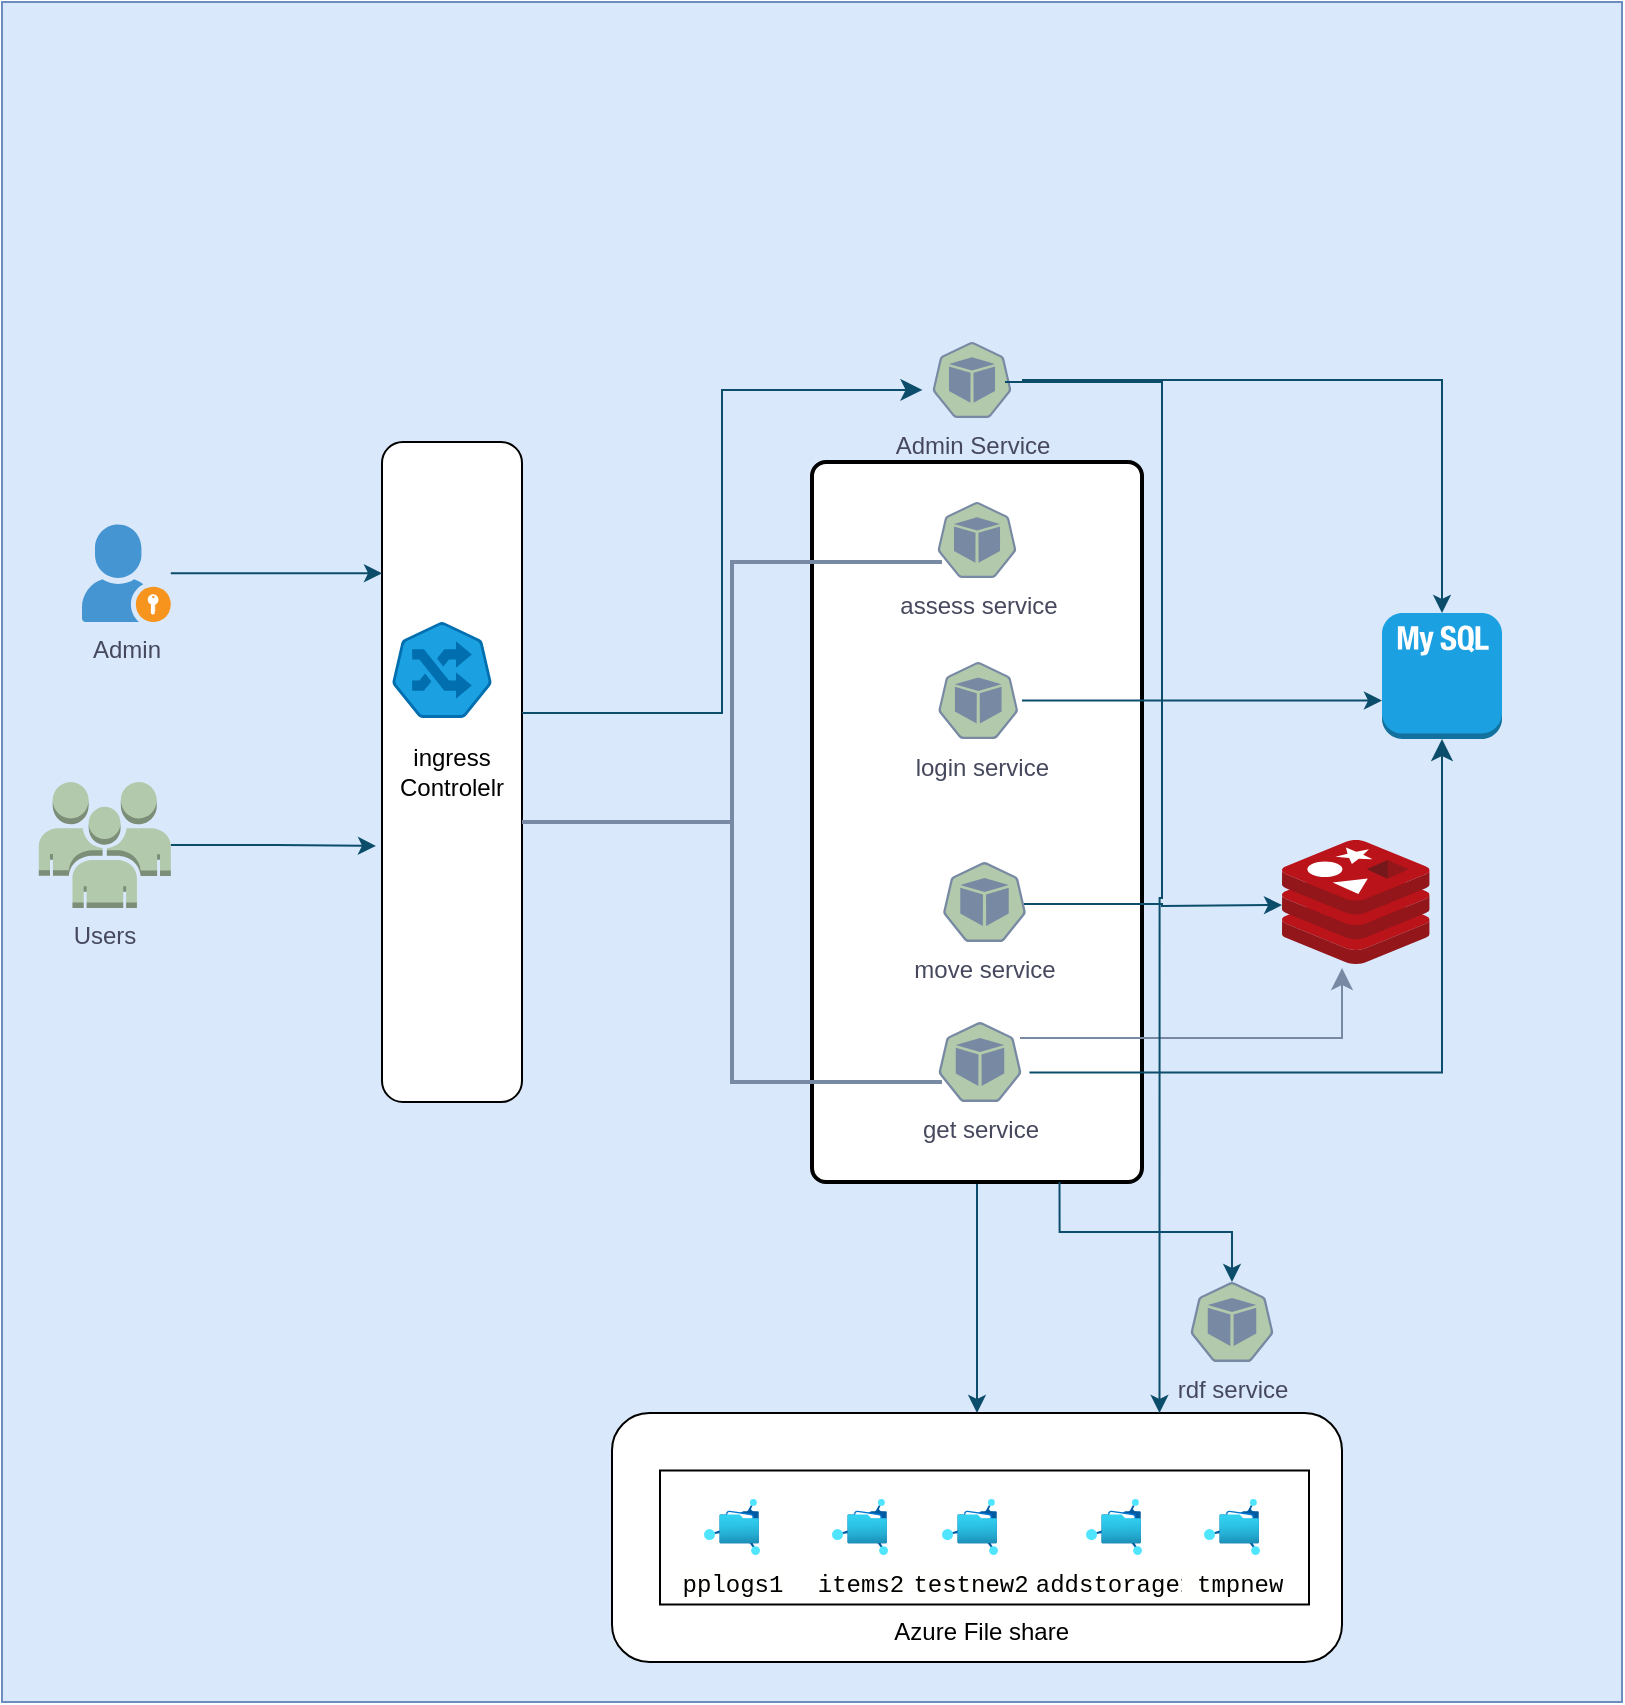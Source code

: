 <mxfile version="21.3.8" type="github">
  <diagram name="Page-1" id="pKVDKmzyI58x6n3iSxDE">
    <mxGraphModel dx="880" dy="1584" grid="1" gridSize="10" guides="1" tooltips="1" connect="1" arrows="0" fold="1" page="1" pageScale="1" pageWidth="850" pageHeight="1100" background="#ffffff" math="0" shadow="0">
      <root>
        <mxCell id="0" />
        <mxCell id="1" parent="0" />
        <mxCell id="RtS-xPr0u5FveRfdiGmw-1" value="" style="rounded=0;whiteSpace=wrap;html=1;strokeColor=#6c8ebf;fillColor=#dae8fc;" vertex="1" parent="1">
          <mxGeometry x="10" y="-170" width="810" height="850" as="geometry" />
        </mxCell>
        <mxCell id="TlOuyBiV7a0oIH7bMwF1-141" style="edgeStyle=orthogonalEdgeStyle;rounded=0;orthogonalLoop=1;jettySize=auto;html=1;entryX=0.5;entryY=0;entryDx=0;entryDy=0;strokeColor=#0B4D6A;" parent="1" source="TlOuyBiV7a0oIH7bMwF1-121" target="TlOuyBiV7a0oIH7bMwF1-56" edge="1">
          <mxGeometry relative="1" as="geometry" />
        </mxCell>
        <mxCell id="TlOuyBiV7a0oIH7bMwF1-121" value="" style="rounded=1;whiteSpace=wrap;html=1;absoluteArcSize=1;arcSize=14;strokeWidth=2;" parent="1" vertex="1">
          <mxGeometry x="415" y="60" width="165" height="360" as="geometry" />
        </mxCell>
        <mxCell id="TlOuyBiV7a0oIH7bMwF1-160" style="edgeStyle=orthogonalEdgeStyle;rounded=0;orthogonalLoop=1;jettySize=auto;html=1;entryX=0.612;entryY=1.043;entryDx=0;entryDy=0;entryPerimeter=0;strokeColor=#0B4D6A;" parent="1" source="TlOuyBiV7a0oIH7bMwF1-2" target="TlOuyBiV7a0oIH7bMwF1-31" edge="1">
          <mxGeometry relative="1" as="geometry" />
        </mxCell>
        <mxCell id="TlOuyBiV7a0oIH7bMwF1-2" value="Users" style="outlineConnect=0;dashed=0;verticalLabelPosition=bottom;verticalAlign=top;align=center;html=1;shape=mxgraph.aws3.users;fillColor=#B2C9AB;strokeColor=#788AA3;fontColor=#46495D;labelBackgroundColor=none;" parent="1" vertex="1">
          <mxGeometry x="28.4" y="220" width="66" height="63" as="geometry" />
        </mxCell>
        <mxCell id="TlOuyBiV7a0oIH7bMwF1-31" value="ingress&lt;br&gt;Controlelr" style="rounded=1;whiteSpace=wrap;html=1;direction=south;labelBackgroundColor=none;" parent="1" vertex="1">
          <mxGeometry x="200" y="50" width="70" height="330" as="geometry" />
        </mxCell>
        <mxCell id="TlOuyBiV7a0oIH7bMwF1-32" value="" style="sketch=0;html=1;dashed=0;whitespace=wrap;fillColor=#1ba1e2;strokeColor=#006EAF;points=[[0.005,0.63,0],[0.1,0.2,0],[0.9,0.2,0],[0.5,0,0],[0.995,0.63,0],[0.72,0.99,0],[0.5,1,0],[0.28,0.99,0]];verticalLabelPosition=bottom;align=center;verticalAlign=top;shape=mxgraph.kubernetes.icon;prIcon=ing;labelBackgroundColor=none;fontColor=#ffffff;" parent="1" vertex="1">
          <mxGeometry x="205" y="140" width="50" height="48" as="geometry" />
        </mxCell>
        <mxCell id="TlOuyBiV7a0oIH7bMwF1-33" value="assess service" style="sketch=0;html=1;dashed=0;whitespace=wrap;fillColor=#B2C9AB;strokeColor=#788AA3;points=[[0.005,0.63,0],[0.1,0.2,0],[0.9,0.2,0],[0.5,0,0],[0.995,0.63,0],[0.72,0.99,0],[0.5,1,0],[0.28,0.99,0]];verticalLabelPosition=bottom;align=center;verticalAlign=top;shape=mxgraph.kubernetes.icon;prIcon=pod;labelBackgroundColor=none;fontColor=#46495D;" parent="1" vertex="1">
          <mxGeometry x="472.5" y="80" width="50" height="38" as="geometry" />
        </mxCell>
        <mxCell id="TlOuyBiV7a0oIH7bMwF1-148" style="edgeStyle=orthogonalEdgeStyle;rounded=0;orthogonalLoop=1;jettySize=auto;html=1;strokeColor=#0B4D6A;" parent="1" source="TlOuyBiV7a0oIH7bMwF1-34" target="TlOuyBiV7a0oIH7bMwF1-38" edge="1">
          <mxGeometry relative="1" as="geometry">
            <mxPoint x="680" y="179.25" as="targetPoint" />
            <Array as="points">
              <mxPoint x="670" y="180" />
              <mxPoint x="670" y="180" />
            </Array>
          </mxGeometry>
        </mxCell>
        <mxCell id="TlOuyBiV7a0oIH7bMwF1-34" value="&amp;nbsp;login service" style="sketch=0;html=1;dashed=0;whitespace=wrap;fillColor=#B2C9AB;strokeColor=#788AA3;points=[[0.005,0.63,0],[0.1,0.2,0],[0.9,0.2,0],[0.5,0,0],[0.995,0.63,0],[0.72,0.99,0],[0.5,1,0],[0.28,0.99,0]];verticalLabelPosition=bottom;align=center;verticalAlign=top;shape=mxgraph.kubernetes.icon;prIcon=pod;labelBackgroundColor=none;fontColor=#46495D;" parent="1" vertex="1">
          <mxGeometry x="476.25" y="160" width="43.75" height="38.5" as="geometry" />
        </mxCell>
        <mxCell id="TlOuyBiV7a0oIH7bMwF1-147" style="edgeStyle=orthogonalEdgeStyle;rounded=0;orthogonalLoop=1;jettySize=auto;html=1;entryX=0;entryY=0.5;entryDx=0;entryDy=0;entryPerimeter=0;strokeColor=#0B4D6A;exitX=0.843;exitY=0.525;exitDx=0;exitDy=0;exitPerimeter=0;" parent="1" source="TlOuyBiV7a0oIH7bMwF1-35" edge="1">
          <mxGeometry relative="1" as="geometry">
            <mxPoint x="650" y="281.5" as="targetPoint" />
          </mxGeometry>
        </mxCell>
        <mxCell id="TlOuyBiV7a0oIH7bMwF1-35" value="move service" style="sketch=0;html=1;dashed=0;whitespace=wrap;fillColor=#B2C9AB;strokeColor=#788AA3;points=[[0.005,0.63,0],[0.1,0.2,0],[0.9,0.2,0],[0.5,0,0],[0.995,0.63,0],[0.72,0.99,0],[0.5,1,0],[0.28,0.99,0]];verticalLabelPosition=bottom;align=center;verticalAlign=top;shape=mxgraph.kubernetes.icon;prIcon=pod;labelBackgroundColor=none;fontColor=#46495D;" parent="1" vertex="1">
          <mxGeometry x="472.5" y="260" width="57.5" height="40" as="geometry" />
        </mxCell>
        <mxCell id="TlOuyBiV7a0oIH7bMwF1-36" value="get service" style="sketch=0;html=1;dashed=0;whitespace=wrap;fillColor=#B2C9AB;strokeColor=#788AA3;points=[[0.005,0.63,0],[0.1,0.2,0],[0.9,0.2,0],[0.5,0,0],[0.995,0.63,0],[0.72,0.99,0],[0.5,1,0],[0.28,0.99,0]];verticalLabelPosition=bottom;align=center;verticalAlign=top;shape=mxgraph.kubernetes.icon;prIcon=pod;labelBackgroundColor=none;fontColor=#46495D;" parent="1" vertex="1">
          <mxGeometry x="474" y="340" width="50" height="40" as="geometry" />
        </mxCell>
        <mxCell id="TlOuyBiV7a0oIH7bMwF1-38" value="" style="outlineConnect=0;dashed=0;verticalLabelPosition=bottom;verticalAlign=top;align=center;html=1;shape=mxgraph.aws3.mysql_db_instance_2;fillColor=#1ba1e2;labelBackgroundColor=none;strokeColor=#006EAF;fontColor=#ffffff;" parent="1" vertex="1">
          <mxGeometry x="700" y="135.5" width="60" height="63" as="geometry" />
        </mxCell>
        <mxCell id="TlOuyBiV7a0oIH7bMwF1-39" value="" style="strokeWidth=2;html=1;shape=mxgraph.flowchart.annotation_2;align=left;labelPosition=right;pointerEvents=1;labelBackgroundColor=none;fillColor=#B2C9AB;strokeColor=#788AA3;fontColor=#46495D;" parent="1" vertex="1">
          <mxGeometry x="270" y="110" width="210" height="260" as="geometry" />
        </mxCell>
        <mxCell id="TlOuyBiV7a0oIH7bMwF1-161" style="edgeStyle=orthogonalEdgeStyle;rounded=0;orthogonalLoop=1;jettySize=auto;html=1;entryX=0.199;entryY=1;entryDx=0;entryDy=0;entryPerimeter=0;strokeColor=#0B4D6A;" parent="1" source="TlOuyBiV7a0oIH7bMwF1-44" target="TlOuyBiV7a0oIH7bMwF1-31" edge="1">
          <mxGeometry relative="1" as="geometry" />
        </mxCell>
        <mxCell id="TlOuyBiV7a0oIH7bMwF1-44" value="Admin" style="shadow=0;dashed=0;html=1;strokeColor=none;fillColor=#4495D1;labelPosition=center;verticalLabelPosition=bottom;verticalAlign=top;align=center;outlineConnect=0;shape=mxgraph.veeam.portal_admin;fontColor=#46495D;" parent="1" vertex="1">
          <mxGeometry x="50" y="91.2" width="44.4" height="48.8" as="geometry" />
        </mxCell>
        <mxCell id="TlOuyBiV7a0oIH7bMwF1-47" value="" style="edgeStyle=segmentEdgeStyle;endArrow=classic;html=1;curved=0;rounded=0;endSize=8;startSize=8;strokeColor=#788AA3;fontColor=#46495D;fillColor=#B2C9AB;exitX=0.9;exitY=0.2;exitDx=0;exitDy=0;exitPerimeter=0;" parent="1" source="TlOuyBiV7a0oIH7bMwF1-36" edge="1">
          <mxGeometry width="50" height="50" relative="1" as="geometry">
            <mxPoint x="490" y="363" as="sourcePoint" />
            <mxPoint x="680" y="313" as="targetPoint" />
          </mxGeometry>
        </mxCell>
        <mxCell id="TlOuyBiV7a0oIH7bMwF1-48" value="" style="edgeStyle=segmentEdgeStyle;endArrow=classic;html=1;curved=0;rounded=0;endSize=8;startSize=8;strokeColor=#0B4D6A;exitX=0.995;exitY=0.63;exitDx=0;exitDy=0;exitPerimeter=0;" parent="1" source="TlOuyBiV7a0oIH7bMwF1-36" target="TlOuyBiV7a0oIH7bMwF1-38" edge="1">
          <mxGeometry width="50" height="50" relative="1" as="geometry">
            <mxPoint x="620" y="385" as="sourcePoint" />
            <mxPoint x="670" y="335" as="targetPoint" />
          </mxGeometry>
        </mxCell>
        <mxCell id="TlOuyBiV7a0oIH7bMwF1-56" value="" style="rounded=1;whiteSpace=wrap;html=1;" parent="1" vertex="1">
          <mxGeometry x="315" y="535.5" width="365" height="124.5" as="geometry" />
        </mxCell>
        <mxCell id="TlOuyBiV7a0oIH7bMwF1-128" value="Azure File share&amp;nbsp;" style="verticalLabelPosition=bottom;verticalAlign=top;html=1;shape=mxgraph.basic.rect;fillColor2=none;strokeWidth=1;size=20;indent=5;" parent="1" vertex="1">
          <mxGeometry x="339" y="564.25" width="324.5" height="67" as="geometry" />
        </mxCell>
        <mxCell id="TlOuyBiV7a0oIH7bMwF1-129" value="&lt;div style=&quot;color: rgb(0, 0, 0); background-color: rgb(255, 255, 254); font-family: Consolas, &amp;quot;Courier New&amp;quot;, monospace; line-height: 16px;&quot;&gt;items2&lt;/div&gt;" style="image;aspect=fixed;html=1;points=[];align=center;fontSize=12;image=img/lib/azure2/storage/Azure_Fileshare.svg;strokeColor=#BAC8D3;fontColor=#EEEEEE;fillColor=#09555B;" parent="1" vertex="1">
          <mxGeometry x="425" y="578.5" width="28" height="28" as="geometry" />
        </mxCell>
        <mxCell id="TlOuyBiV7a0oIH7bMwF1-130" value="&lt;div style=&quot;color: rgb(0, 0, 0); background-color: rgb(255, 255, 254); font-family: Consolas, &amp;quot;Courier New&amp;quot;, monospace; line-height: 16px;&quot;&gt;addstorage1&lt;/div&gt;" style="image;aspect=fixed;html=1;points=[];align=center;fontSize=12;image=img/lib/azure2/storage/Azure_Fileshare.svg;strokeColor=#BAC8D3;fontColor=#EEEEEE;fillColor=#09555B;" parent="1" vertex="1">
          <mxGeometry x="552" y="578.5" width="28" height="28" as="geometry" />
        </mxCell>
        <mxCell id="TlOuyBiV7a0oIH7bMwF1-131" value="&lt;div style=&quot;color: rgb(0, 0, 0); background-color: rgb(255, 255, 254); font-family: Consolas, &amp;quot;Courier New&amp;quot;, monospace; line-height: 16px;&quot;&gt;pplogs1&lt;/div&gt;" style="image;aspect=fixed;html=1;points=[];align=center;fontSize=12;image=img/lib/azure2/storage/Azure_Fileshare.svg;strokeColor=#BAC8D3;fontColor=#EEEEEE;fillColor=#09555B;" parent="1" vertex="1">
          <mxGeometry x="361" y="578.5" width="28" height="28" as="geometry" />
        </mxCell>
        <mxCell id="TlOuyBiV7a0oIH7bMwF1-132" value="&lt;div style=&quot;color: rgb(0, 0, 0); background-color: rgb(255, 255, 254); font-family: Consolas, &amp;quot;Courier New&amp;quot;, monospace; line-height: 16px;&quot;&gt;&amp;nbsp;tmpnew&lt;/div&gt;" style="image;aspect=fixed;html=1;points=[];align=center;fontSize=12;image=img/lib/azure2/storage/Azure_Fileshare.svg;strokeColor=#BAC8D3;fontColor=#EEEEEE;fillColor=#09555B;" parent="1" vertex="1">
          <mxGeometry x="611" y="578.5" width="28" height="28" as="geometry" />
        </mxCell>
        <mxCell id="TlOuyBiV7a0oIH7bMwF1-137" value="rdf service" style="sketch=0;html=1;dashed=0;whitespace=wrap;fillColor=#B2C9AB;strokeColor=#788AA3;points=[[0.005,0.63,0],[0.1,0.2,0],[0.9,0.2,0],[0.5,0,0],[0.995,0.63,0],[0.72,0.99,0],[0.5,1,0],[0.28,0.99,0]];verticalLabelPosition=bottom;align=center;verticalAlign=top;shape=mxgraph.kubernetes.icon;prIcon=pod;labelBackgroundColor=none;fontColor=#46495D;" parent="1" vertex="1">
          <mxGeometry x="600" y="470" width="50" height="40" as="geometry" />
        </mxCell>
        <mxCell id="TlOuyBiV7a0oIH7bMwF1-138" style="edgeStyle=orthogonalEdgeStyle;rounded=0;orthogonalLoop=1;jettySize=auto;html=1;exitX=0.5;exitY=1;exitDx=0;exitDy=0;exitPerimeter=0;strokeColor=#0B4D6A;" parent="1" source="TlOuyBiV7a0oIH7bMwF1-137" target="TlOuyBiV7a0oIH7bMwF1-137" edge="1">
          <mxGeometry relative="1" as="geometry" />
        </mxCell>
        <mxCell id="TlOuyBiV7a0oIH7bMwF1-145" style="edgeStyle=orthogonalEdgeStyle;rounded=0;orthogonalLoop=1;jettySize=auto;html=1;exitX=0.5;exitY=1;exitDx=0;exitDy=0;strokeColor=#0B4D6A;" parent="1" source="TlOuyBiV7a0oIH7bMwF1-121" target="TlOuyBiV7a0oIH7bMwF1-121" edge="1">
          <mxGeometry relative="1" as="geometry" />
        </mxCell>
        <mxCell id="TlOuyBiV7a0oIH7bMwF1-151" value="" style="edgeStyle=orthogonalEdgeStyle;endArrow=classic;html=1;rounded=0;strokeColor=#0B4D6A;exitX=0.75;exitY=1;exitDx=0;exitDy=0;entryX=0.5;entryY=0;entryDx=0;entryDy=0;entryPerimeter=0;" parent="1" source="TlOuyBiV7a0oIH7bMwF1-121" target="TlOuyBiV7a0oIH7bMwF1-137" edge="1">
          <mxGeometry width="50" height="50" relative="1" as="geometry">
            <mxPoint x="520" y="490" as="sourcePoint" />
            <mxPoint x="590" y="470" as="targetPoint" />
          </mxGeometry>
        </mxCell>
        <mxCell id="TlOuyBiV7a0oIH7bMwF1-155" value="&lt;div style=&quot;color: rgb(0, 0, 0); background-color: rgb(255, 255, 254); font-family: Consolas, &amp;quot;Courier New&amp;quot;, monospace; line-height: 16px;&quot;&gt;testnew2&lt;/div&gt;" style="image;aspect=fixed;html=1;points=[];align=center;fontSize=12;image=img/lib/azure2/storage/Azure_Fileshare.svg;strokeColor=#BAC8D3;fontColor=#EEEEEE;fillColor=#09555B;" parent="1" vertex="1">
          <mxGeometry x="480" y="578.5" width="28" height="28" as="geometry" />
        </mxCell>
        <mxCell id="TlOuyBiV7a0oIH7bMwF1-179" style="edgeStyle=orthogonalEdgeStyle;rounded=0;orthogonalLoop=1;jettySize=auto;html=1;strokeColor=#0B4D6A;" parent="1" source="TlOuyBiV7a0oIH7bMwF1-163" target="TlOuyBiV7a0oIH7bMwF1-38" edge="1">
          <mxGeometry relative="1" as="geometry" />
        </mxCell>
        <mxCell id="TlOuyBiV7a0oIH7bMwF1-163" value="Admin Service" style="sketch=0;html=1;dashed=0;whitespace=wrap;fillColor=#B2C9AB;strokeColor=#788AA3;points=[[0.005,0.63,0],[0.1,0.2,0],[0.9,0.2,0],[0.5,0,0],[0.995,0.63,0],[0.72,0.99,0],[0.5,1,0],[0.28,0.99,0]];verticalLabelPosition=bottom;align=center;verticalAlign=top;shape=mxgraph.kubernetes.icon;prIcon=pod;labelBackgroundColor=none;fontColor=#46495D;" parent="1" vertex="1">
          <mxGeometry x="470" width="50" height="38" as="geometry" />
        </mxCell>
        <mxCell id="TlOuyBiV7a0oIH7bMwF1-167" value="" style="edgeStyle=elbowEdgeStyle;elbow=horizontal;endArrow=classic;html=1;curved=0;rounded=0;endSize=8;startSize=8;strokeColor=#0B4D6A;entryX=0.005;entryY=0.63;entryDx=0;entryDy=0;entryPerimeter=0;" parent="1" target="TlOuyBiV7a0oIH7bMwF1-163" edge="1">
          <mxGeometry width="50" height="50" relative="1" as="geometry">
            <mxPoint x="270" y="185.5" as="sourcePoint" />
            <mxPoint x="320" y="135.5" as="targetPoint" />
          </mxGeometry>
        </mxCell>
        <mxCell id="TlOuyBiV7a0oIH7bMwF1-178" value="" style="edgeStyle=orthogonalEdgeStyle;endArrow=classic;html=1;rounded=0;strokeColor=#0B4D6A;exitX=0.75;exitY=1;exitDx=0;exitDy=0;entryX=0.75;entryY=0;entryDx=0;entryDy=0;" parent="1" target="TlOuyBiV7a0oIH7bMwF1-56" edge="1">
          <mxGeometry width="50" height="50" relative="1" as="geometry">
            <mxPoint x="511.5" y="20" as="sourcePoint" />
            <mxPoint x="590" y="530" as="targetPoint" />
            <Array as="points">
              <mxPoint x="590" y="20" />
              <mxPoint x="590" y="278" />
              <mxPoint x="589" y="278" />
            </Array>
          </mxGeometry>
        </mxCell>
        <mxCell id="TlOuyBiV7a0oIH7bMwF1-182" value="" style="image;sketch=0;aspect=fixed;html=1;points=[];align=center;fontSize=12;image=img/lib/mscae/Cache_Redis_Product.svg;strokeColor=#BAC8D3;fontColor=#EEEEEE;fillColor=#09555B;" parent="1" vertex="1">
          <mxGeometry x="650" y="249" width="73.81" height="62" as="geometry" />
        </mxCell>
      </root>
    </mxGraphModel>
  </diagram>
</mxfile>
